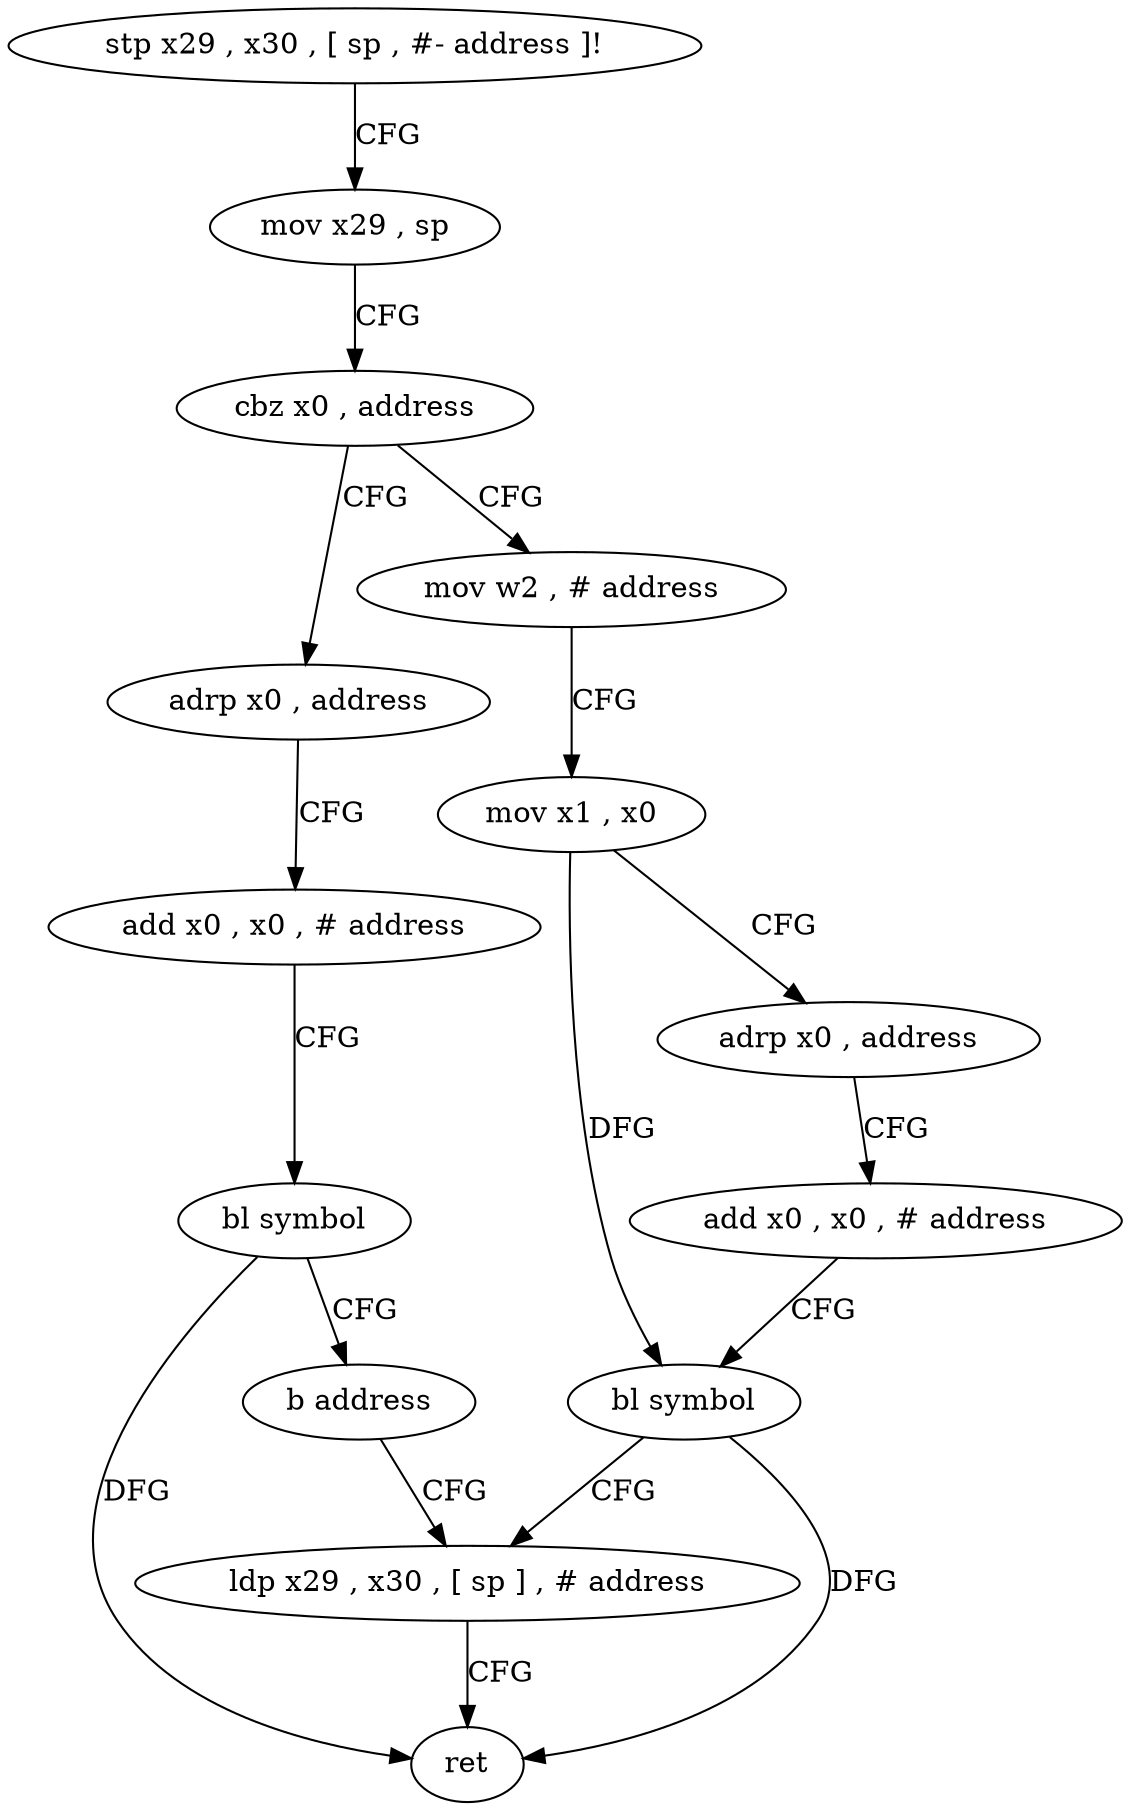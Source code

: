 digraph "func" {
"4371436" [label = "stp x29 , x30 , [ sp , #- address ]!" ]
"4371440" [label = "mov x29 , sp" ]
"4371444" [label = "cbz x0 , address" ]
"4371476" [label = "adrp x0 , address" ]
"4371448" [label = "mov w2 , # address" ]
"4371480" [label = "add x0 , x0 , # address" ]
"4371484" [label = "bl symbol" ]
"4371488" [label = "b address" ]
"4371468" [label = "ldp x29 , x30 , [ sp ] , # address" ]
"4371452" [label = "mov x1 , x0" ]
"4371456" [label = "adrp x0 , address" ]
"4371460" [label = "add x0 , x0 , # address" ]
"4371464" [label = "bl symbol" ]
"4371472" [label = "ret" ]
"4371436" -> "4371440" [ label = "CFG" ]
"4371440" -> "4371444" [ label = "CFG" ]
"4371444" -> "4371476" [ label = "CFG" ]
"4371444" -> "4371448" [ label = "CFG" ]
"4371476" -> "4371480" [ label = "CFG" ]
"4371448" -> "4371452" [ label = "CFG" ]
"4371480" -> "4371484" [ label = "CFG" ]
"4371484" -> "4371488" [ label = "CFG" ]
"4371484" -> "4371472" [ label = "DFG" ]
"4371488" -> "4371468" [ label = "CFG" ]
"4371468" -> "4371472" [ label = "CFG" ]
"4371452" -> "4371456" [ label = "CFG" ]
"4371452" -> "4371464" [ label = "DFG" ]
"4371456" -> "4371460" [ label = "CFG" ]
"4371460" -> "4371464" [ label = "CFG" ]
"4371464" -> "4371468" [ label = "CFG" ]
"4371464" -> "4371472" [ label = "DFG" ]
}

